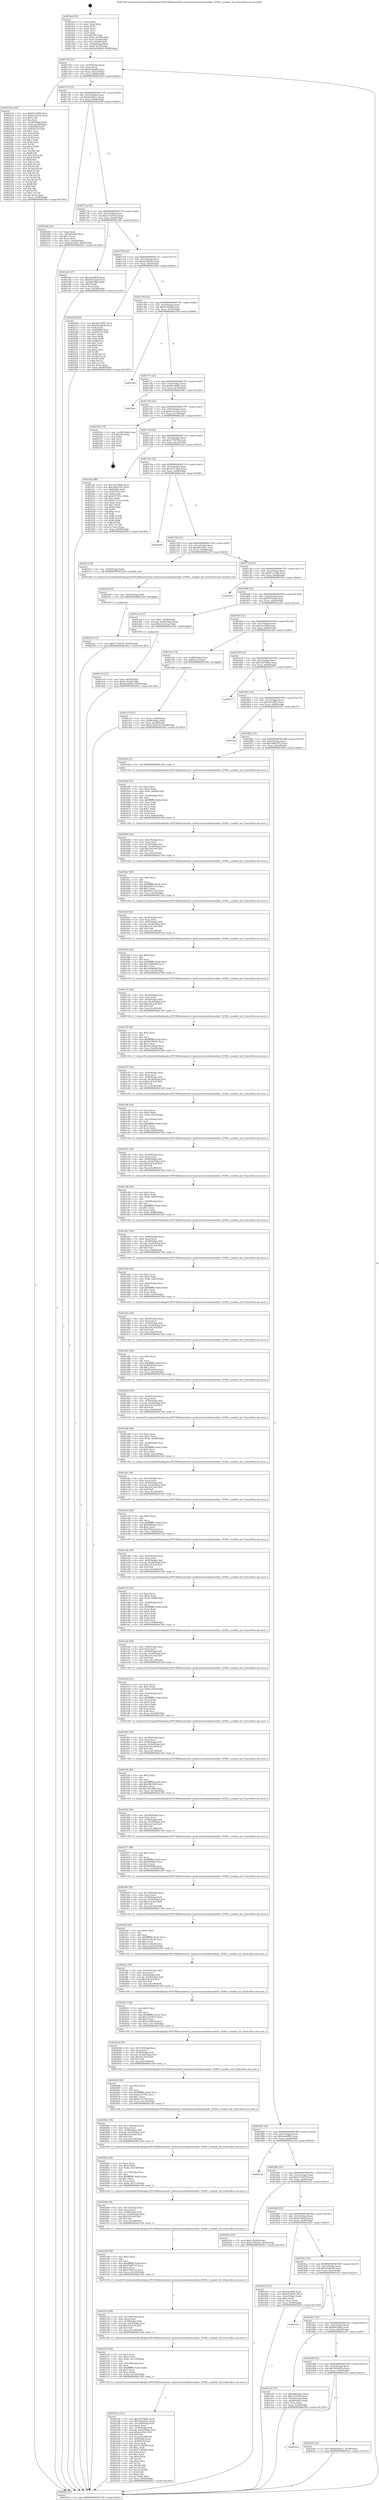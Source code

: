 digraph "0x4016e0" {
  label = "0x4016e0 (/mnt/c/Users/mathe/Desktop/tcc/POCII/binaries/extr_hashcatsrcmodulesmodule_10300.c_module_init_Final-ollvm.out::main(0))"
  labelloc = "t"
  node[shape=record]

  Entry [label="",width=0.3,height=0.3,shape=circle,fillcolor=black,style=filled]
  "0x40170d" [label="{
     0x40170d [23]\l
     | [instrs]\l
     &nbsp;&nbsp;0x40170d \<+3\>: mov -0x58(%rbp),%eax\l
     &nbsp;&nbsp;0x401710 \<+2\>: mov %eax,%ecx\l
     &nbsp;&nbsp;0x401712 \<+6\>: sub $0x81da6efb,%ecx\l
     &nbsp;&nbsp;0x401718 \<+3\>: mov %eax,-0x5c(%rbp)\l
     &nbsp;&nbsp;0x40171b \<+3\>: mov %ecx,-0x60(%rbp)\l
     &nbsp;&nbsp;0x40171e \<+6\>: je 00000000004022c0 \<main+0xbe0\>\l
  }"]
  "0x4022c0" [label="{
     0x4022c0 [140]\l
     | [instrs]\l
     &nbsp;&nbsp;0x4022c0 \<+5\>: mov $0xb6c349f5,%eax\l
     &nbsp;&nbsp;0x4022c5 \<+5\>: mov $0xbec2161b,%ecx\l
     &nbsp;&nbsp;0x4022ca \<+2\>: mov $0x1,%dl\l
     &nbsp;&nbsp;0x4022cc \<+2\>: xor %esi,%esi\l
     &nbsp;&nbsp;0x4022ce \<+3\>: mov -0x30(%rbp),%edi\l
     &nbsp;&nbsp;0x4022d1 \<+3\>: mov %edi,-0x24(%rbp)\l
     &nbsp;&nbsp;0x4022d4 \<+7\>: mov 0x4050b0,%edi\l
     &nbsp;&nbsp;0x4022db \<+8\>: mov 0x405074,%r8d\l
     &nbsp;&nbsp;0x4022e3 \<+3\>: sub $0x1,%esi\l
     &nbsp;&nbsp;0x4022e6 \<+3\>: mov %edi,%r9d\l
     &nbsp;&nbsp;0x4022e9 \<+3\>: add %esi,%r9d\l
     &nbsp;&nbsp;0x4022ec \<+4\>: imul %r9d,%edi\l
     &nbsp;&nbsp;0x4022f0 \<+3\>: and $0x1,%edi\l
     &nbsp;&nbsp;0x4022f3 \<+3\>: cmp $0x0,%edi\l
     &nbsp;&nbsp;0x4022f6 \<+4\>: sete %r10b\l
     &nbsp;&nbsp;0x4022fa \<+4\>: cmp $0xa,%r8d\l
     &nbsp;&nbsp;0x4022fe \<+4\>: setl %r11b\l
     &nbsp;&nbsp;0x402302 \<+3\>: mov %r10b,%bl\l
     &nbsp;&nbsp;0x402305 \<+3\>: xor $0xff,%bl\l
     &nbsp;&nbsp;0x402308 \<+3\>: mov %r11b,%r14b\l
     &nbsp;&nbsp;0x40230b \<+4\>: xor $0xff,%r14b\l
     &nbsp;&nbsp;0x40230f \<+3\>: xor $0x0,%dl\l
     &nbsp;&nbsp;0x402312 \<+3\>: mov %bl,%r15b\l
     &nbsp;&nbsp;0x402315 \<+4\>: and $0x0,%r15b\l
     &nbsp;&nbsp;0x402319 \<+3\>: and %dl,%r10b\l
     &nbsp;&nbsp;0x40231c \<+3\>: mov %r14b,%r12b\l
     &nbsp;&nbsp;0x40231f \<+4\>: and $0x0,%r12b\l
     &nbsp;&nbsp;0x402323 \<+3\>: and %dl,%r11b\l
     &nbsp;&nbsp;0x402326 \<+3\>: or %r10b,%r15b\l
     &nbsp;&nbsp;0x402329 \<+3\>: or %r11b,%r12b\l
     &nbsp;&nbsp;0x40232c \<+3\>: xor %r12b,%r15b\l
     &nbsp;&nbsp;0x40232f \<+3\>: or %r14b,%bl\l
     &nbsp;&nbsp;0x402332 \<+3\>: xor $0xff,%bl\l
     &nbsp;&nbsp;0x402335 \<+3\>: or $0x0,%dl\l
     &nbsp;&nbsp;0x402338 \<+2\>: and %dl,%bl\l
     &nbsp;&nbsp;0x40233a \<+3\>: or %bl,%r15b\l
     &nbsp;&nbsp;0x40233d \<+4\>: test $0x1,%r15b\l
     &nbsp;&nbsp;0x402341 \<+3\>: cmovne %ecx,%eax\l
     &nbsp;&nbsp;0x402344 \<+3\>: mov %eax,-0x58(%rbp)\l
     &nbsp;&nbsp;0x402347 \<+5\>: jmp 00000000004029e3 \<main+0x1303\>\l
  }"]
  "0x401724" [label="{
     0x401724 [22]\l
     | [instrs]\l
     &nbsp;&nbsp;0x401724 \<+5\>: jmp 0000000000401729 \<main+0x49\>\l
     &nbsp;&nbsp;0x401729 \<+3\>: mov -0x5c(%rbp),%eax\l
     &nbsp;&nbsp;0x40172c \<+5\>: sub $0x9ae84c1c,%eax\l
     &nbsp;&nbsp;0x401731 \<+3\>: mov %eax,-0x64(%rbp)\l
     &nbsp;&nbsp;0x401734 \<+6\>: je 0000000000402206 \<main+0xb26\>\l
  }"]
  Exit [label="",width=0.3,height=0.3,shape=circle,fillcolor=black,style=filled,peripheries=2]
  "0x402206" [label="{
     0x402206 [25]\l
     | [instrs]\l
     &nbsp;&nbsp;0x402206 \<+2\>: xor %eax,%eax\l
     &nbsp;&nbsp;0x402208 \<+3\>: mov -0x54(%rbp),%ecx\l
     &nbsp;&nbsp;0x40220b \<+3\>: sub $0x1,%eax\l
     &nbsp;&nbsp;0x40220e \<+2\>: sub %eax,%ecx\l
     &nbsp;&nbsp;0x402210 \<+3\>: mov %ecx,-0x54(%rbp)\l
     &nbsp;&nbsp;0x402213 \<+7\>: movl $0x6dc426fa,-0x58(%rbp)\l
     &nbsp;&nbsp;0x40221a \<+5\>: jmp 00000000004029e3 \<main+0x1303\>\l
  }"]
  "0x40173a" [label="{
     0x40173a [22]\l
     | [instrs]\l
     &nbsp;&nbsp;0x40173a \<+5\>: jmp 000000000040173f \<main+0x5f\>\l
     &nbsp;&nbsp;0x40173f \<+3\>: mov -0x5c(%rbp),%eax\l
     &nbsp;&nbsp;0x401742 \<+5\>: sub $0xa73a6734,%eax\l
     &nbsp;&nbsp;0x401747 \<+3\>: mov %eax,-0x68(%rbp)\l
     &nbsp;&nbsp;0x40174a \<+6\>: je 0000000000401a8e \<main+0x3ae\>\l
  }"]
  "0x402231" [label="{
     0x402231 [12]\l
     | [instrs]\l
     &nbsp;&nbsp;0x402231 \<+7\>: movl $0x577c9478,-0x58(%rbp)\l
     &nbsp;&nbsp;0x402238 \<+5\>: jmp 00000000004029e3 \<main+0x1303\>\l
  }"]
  "0x401a8e" [label="{
     0x401a8e [27]\l
     | [instrs]\l
     &nbsp;&nbsp;0x401a8e \<+5\>: mov $0x3ae0df09,%eax\l
     &nbsp;&nbsp;0x401a93 \<+5\>: mov $0xf7b72aa8,%ecx\l
     &nbsp;&nbsp;0x401a98 \<+3\>: mov -0x28(%rbp),%edx\l
     &nbsp;&nbsp;0x401a9b \<+3\>: cmp $0x0,%edx\l
     &nbsp;&nbsp;0x401a9e \<+3\>: cmove %ecx,%eax\l
     &nbsp;&nbsp;0x401aa1 \<+3\>: mov %eax,-0x58(%rbp)\l
     &nbsp;&nbsp;0x401aa4 \<+5\>: jmp 00000000004029e3 \<main+0x1303\>\l
  }"]
  "0x401750" [label="{
     0x401750 [22]\l
     | [instrs]\l
     &nbsp;&nbsp;0x401750 \<+5\>: jmp 0000000000401755 \<main+0x75\>\l
     &nbsp;&nbsp;0x401755 \<+3\>: mov -0x5c(%rbp),%eax\l
     &nbsp;&nbsp;0x401758 \<+5\>: sub $0xae35bcd2,%eax\l
     &nbsp;&nbsp;0x40175d \<+3\>: mov %eax,-0x6c(%rbp)\l
     &nbsp;&nbsp;0x401760 \<+6\>: je 000000000040226d \<main+0xb8d\>\l
  }"]
  "0x402228" [label="{
     0x402228 [9]\l
     | [instrs]\l
     &nbsp;&nbsp;0x402228 \<+4\>: mov -0x50(%rbp),%rdi\l
     &nbsp;&nbsp;0x40222c \<+5\>: call 0000000000401030 \<free@plt\>\l
     | [calls]\l
     &nbsp;&nbsp;0x401030 \{1\} (unknown)\l
  }"]
  "0x40226d" [label="{
     0x40226d [83]\l
     | [instrs]\l
     &nbsp;&nbsp;0x40226d \<+5\>: mov $0xb6c349f5,%eax\l
     &nbsp;&nbsp;0x402272 \<+5\>: mov $0x81da6efb,%ecx\l
     &nbsp;&nbsp;0x402277 \<+2\>: xor %edx,%edx\l
     &nbsp;&nbsp;0x402279 \<+7\>: mov 0x4050b0,%esi\l
     &nbsp;&nbsp;0x402280 \<+7\>: mov 0x405074,%edi\l
     &nbsp;&nbsp;0x402287 \<+3\>: sub $0x1,%edx\l
     &nbsp;&nbsp;0x40228a \<+3\>: mov %esi,%r8d\l
     &nbsp;&nbsp;0x40228d \<+3\>: add %edx,%r8d\l
     &nbsp;&nbsp;0x402290 \<+4\>: imul %r8d,%esi\l
     &nbsp;&nbsp;0x402294 \<+3\>: and $0x1,%esi\l
     &nbsp;&nbsp;0x402297 \<+3\>: cmp $0x0,%esi\l
     &nbsp;&nbsp;0x40229a \<+4\>: sete %r9b\l
     &nbsp;&nbsp;0x40229e \<+3\>: cmp $0xa,%edi\l
     &nbsp;&nbsp;0x4022a1 \<+4\>: setl %r10b\l
     &nbsp;&nbsp;0x4022a5 \<+3\>: mov %r9b,%r11b\l
     &nbsp;&nbsp;0x4022a8 \<+3\>: and %r10b,%r11b\l
     &nbsp;&nbsp;0x4022ab \<+3\>: xor %r10b,%r9b\l
     &nbsp;&nbsp;0x4022ae \<+3\>: or %r9b,%r11b\l
     &nbsp;&nbsp;0x4022b1 \<+4\>: test $0x1,%r11b\l
     &nbsp;&nbsp;0x4022b5 \<+3\>: cmovne %ecx,%eax\l
     &nbsp;&nbsp;0x4022b8 \<+3\>: mov %eax,-0x58(%rbp)\l
     &nbsp;&nbsp;0x4022bb \<+5\>: jmp 00000000004029e3 \<main+0x1303\>\l
  }"]
  "0x401766" [label="{
     0x401766 [22]\l
     | [instrs]\l
     &nbsp;&nbsp;0x401766 \<+5\>: jmp 000000000040176b \<main+0x8b\>\l
     &nbsp;&nbsp;0x40176b \<+3\>: mov -0x5c(%rbp),%eax\l
     &nbsp;&nbsp;0x40176e \<+5\>: sub $0xb150dfaf,%eax\l
     &nbsp;&nbsp;0x401773 \<+3\>: mov %eax,-0x70(%rbp)\l
     &nbsp;&nbsp;0x401776 \<+6\>: je 0000000000402249 \<main+0xb69\>\l
  }"]
  "0x401919" [label="{
     0x401919\l
  }", style=dashed]
  "0x402249" [label="{
     0x402249\l
  }", style=dashed]
  "0x40177c" [label="{
     0x40177c [22]\l
     | [instrs]\l
     &nbsp;&nbsp;0x40177c \<+5\>: jmp 0000000000401781 \<main+0xa1\>\l
     &nbsp;&nbsp;0x401781 \<+3\>: mov -0x5c(%rbp),%eax\l
     &nbsp;&nbsp;0x401784 \<+5\>: sub $0xb6c349f5,%eax\l
     &nbsp;&nbsp;0x401789 \<+3\>: mov %eax,-0x74(%rbp)\l
     &nbsp;&nbsp;0x40178c \<+6\>: je 00000000004029dc \<main+0x12fc\>\l
  }"]
  "0x4021fa" [label="{
     0x4021fa [12]\l
     | [instrs]\l
     &nbsp;&nbsp;0x4021fa \<+7\>: movl $0x9ae84c1c,-0x58(%rbp)\l
     &nbsp;&nbsp;0x402201 \<+5\>: jmp 00000000004029e3 \<main+0x1303\>\l
  }"]
  "0x4029dc" [label="{
     0x4029dc\l
  }", style=dashed]
  "0x401792" [label="{
     0x401792 [22]\l
     | [instrs]\l
     &nbsp;&nbsp;0x401792 \<+5\>: jmp 0000000000401797 \<main+0xb7\>\l
     &nbsp;&nbsp;0x401797 \<+3\>: mov -0x5c(%rbp),%eax\l
     &nbsp;&nbsp;0x40179a \<+5\>: sub $0xbec2161b,%eax\l
     &nbsp;&nbsp;0x40179f \<+3\>: mov %eax,-0x78(%rbp)\l
     &nbsp;&nbsp;0x4017a2 \<+6\>: je 000000000040234c \<main+0xc6c\>\l
  }"]
  "0x402181" [label="{
     0x402181 [121]\l
     | [instrs]\l
     &nbsp;&nbsp;0x402181 \<+5\>: mov $0x1957980e,%ecx\l
     &nbsp;&nbsp;0x402186 \<+5\>: mov $0x7b05405c,%edx\l
     &nbsp;&nbsp;0x40218b \<+6\>: mov -0x128(%rbp),%esi\l
     &nbsp;&nbsp;0x402191 \<+3\>: imul %eax,%esi\l
     &nbsp;&nbsp;0x402194 \<+4\>: mov -0x50(%rbp),%r8\l
     &nbsp;&nbsp;0x402198 \<+4\>: movslq -0x54(%rbp),%r9\l
     &nbsp;&nbsp;0x40219c \<+7\>: imul $0x1e0,%r9,%r9\l
     &nbsp;&nbsp;0x4021a3 \<+3\>: add %r9,%r8\l
     &nbsp;&nbsp;0x4021a6 \<+7\>: mov %esi,0x1d8(%r8)\l
     &nbsp;&nbsp;0x4021ad \<+7\>: mov 0x4050b0,%eax\l
     &nbsp;&nbsp;0x4021b4 \<+7\>: mov 0x405074,%esi\l
     &nbsp;&nbsp;0x4021bb \<+2\>: mov %eax,%edi\l
     &nbsp;&nbsp;0x4021bd \<+6\>: add $0x71c4d266,%edi\l
     &nbsp;&nbsp;0x4021c3 \<+3\>: sub $0x1,%edi\l
     &nbsp;&nbsp;0x4021c6 \<+6\>: sub $0x71c4d266,%edi\l
     &nbsp;&nbsp;0x4021cc \<+3\>: imul %edi,%eax\l
     &nbsp;&nbsp;0x4021cf \<+3\>: and $0x1,%eax\l
     &nbsp;&nbsp;0x4021d2 \<+3\>: cmp $0x0,%eax\l
     &nbsp;&nbsp;0x4021d5 \<+4\>: sete %r10b\l
     &nbsp;&nbsp;0x4021d9 \<+3\>: cmp $0xa,%esi\l
     &nbsp;&nbsp;0x4021dc \<+4\>: setl %r11b\l
     &nbsp;&nbsp;0x4021e0 \<+3\>: mov %r10b,%bl\l
     &nbsp;&nbsp;0x4021e3 \<+3\>: and %r11b,%bl\l
     &nbsp;&nbsp;0x4021e6 \<+3\>: xor %r11b,%r10b\l
     &nbsp;&nbsp;0x4021e9 \<+3\>: or %r10b,%bl\l
     &nbsp;&nbsp;0x4021ec \<+3\>: test $0x1,%bl\l
     &nbsp;&nbsp;0x4021ef \<+3\>: cmovne %edx,%ecx\l
     &nbsp;&nbsp;0x4021f2 \<+3\>: mov %ecx,-0x58(%rbp)\l
     &nbsp;&nbsp;0x4021f5 \<+5\>: jmp 00000000004029e3 \<main+0x1303\>\l
  }"]
  "0x40234c" [label="{
     0x40234c [19]\l
     | [instrs]\l
     &nbsp;&nbsp;0x40234c \<+3\>: mov -0x24(%rbp),%eax\l
     &nbsp;&nbsp;0x40234f \<+7\>: add $0x180,%rsp\l
     &nbsp;&nbsp;0x402356 \<+1\>: pop %rbx\l
     &nbsp;&nbsp;0x402357 \<+2\>: pop %r12\l
     &nbsp;&nbsp;0x402359 \<+2\>: pop %r14\l
     &nbsp;&nbsp;0x40235b \<+2\>: pop %r15\l
     &nbsp;&nbsp;0x40235d \<+1\>: pop %rbp\l
     &nbsp;&nbsp;0x40235e \<+1\>: ret\l
  }"]
  "0x4017a8" [label="{
     0x4017a8 [22]\l
     | [instrs]\l
     &nbsp;&nbsp;0x4017a8 \<+5\>: jmp 00000000004017ad \<main+0xcd\>\l
     &nbsp;&nbsp;0x4017ad \<+3\>: mov -0x5c(%rbp),%eax\l
     &nbsp;&nbsp;0x4017b0 \<+5\>: sub $0xc793f74b,%eax\l
     &nbsp;&nbsp;0x4017b5 \<+3\>: mov %eax,-0x7c(%rbp)\l
     &nbsp;&nbsp;0x4017b8 \<+6\>: je 0000000000401af2 \<main+0x412\>\l
  }"]
  "0x402155" [label="{
     0x402155 [44]\l
     | [instrs]\l
     &nbsp;&nbsp;0x402155 \<+2\>: xor %ecx,%ecx\l
     &nbsp;&nbsp;0x402157 \<+5\>: mov $0x2,%edx\l
     &nbsp;&nbsp;0x40215c \<+6\>: mov %edx,-0x124(%rbp)\l
     &nbsp;&nbsp;0x402162 \<+1\>: cltd\l
     &nbsp;&nbsp;0x402163 \<+6\>: mov -0x124(%rbp),%esi\l
     &nbsp;&nbsp;0x402169 \<+2\>: idiv %esi\l
     &nbsp;&nbsp;0x40216b \<+6\>: imul $0xfffffffe,%edx,%edx\l
     &nbsp;&nbsp;0x402171 \<+3\>: sub $0x1,%ecx\l
     &nbsp;&nbsp;0x402174 \<+2\>: sub %ecx,%edx\l
     &nbsp;&nbsp;0x402176 \<+6\>: mov %edx,-0x128(%rbp)\l
     &nbsp;&nbsp;0x40217c \<+5\>: call 0000000000401160 \<next_i\>\l
     | [calls]\l
     &nbsp;&nbsp;0x401160 \{1\} (/mnt/c/Users/mathe/Desktop/tcc/POCII/binaries/extr_hashcatsrcmodulesmodule_10300.c_module_init_Final-ollvm.out::next_i)\l
  }"]
  "0x401af2" [label="{
     0x401af2 [88]\l
     | [instrs]\l
     &nbsp;&nbsp;0x401af2 \<+5\>: mov $0x1957980e,%eax\l
     &nbsp;&nbsp;0x401af7 \<+5\>: mov $0x3086a702,%ecx\l
     &nbsp;&nbsp;0x401afc \<+7\>: mov 0x4050b0,%edx\l
     &nbsp;&nbsp;0x401b03 \<+7\>: mov 0x405074,%esi\l
     &nbsp;&nbsp;0x401b0a \<+2\>: mov %edx,%edi\l
     &nbsp;&nbsp;0x401b0c \<+6\>: add $0xb37319c2,%edi\l
     &nbsp;&nbsp;0x401b12 \<+3\>: sub $0x1,%edi\l
     &nbsp;&nbsp;0x401b15 \<+6\>: sub $0xb37319c2,%edi\l
     &nbsp;&nbsp;0x401b1b \<+3\>: imul %edi,%edx\l
     &nbsp;&nbsp;0x401b1e \<+3\>: and $0x1,%edx\l
     &nbsp;&nbsp;0x401b21 \<+3\>: cmp $0x0,%edx\l
     &nbsp;&nbsp;0x401b24 \<+4\>: sete %r8b\l
     &nbsp;&nbsp;0x401b28 \<+3\>: cmp $0xa,%esi\l
     &nbsp;&nbsp;0x401b2b \<+4\>: setl %r9b\l
     &nbsp;&nbsp;0x401b2f \<+3\>: mov %r8b,%r10b\l
     &nbsp;&nbsp;0x401b32 \<+3\>: and %r9b,%r10b\l
     &nbsp;&nbsp;0x401b35 \<+3\>: xor %r9b,%r8b\l
     &nbsp;&nbsp;0x401b38 \<+3\>: or %r8b,%r10b\l
     &nbsp;&nbsp;0x401b3b \<+4\>: test $0x1,%r10b\l
     &nbsp;&nbsp;0x401b3f \<+3\>: cmovne %ecx,%eax\l
     &nbsp;&nbsp;0x401b42 \<+3\>: mov %eax,-0x58(%rbp)\l
     &nbsp;&nbsp;0x401b45 \<+5\>: jmp 00000000004029e3 \<main+0x1303\>\l
  }"]
  "0x4017be" [label="{
     0x4017be [22]\l
     | [instrs]\l
     &nbsp;&nbsp;0x4017be \<+5\>: jmp 00000000004017c3 \<main+0xe3\>\l
     &nbsp;&nbsp;0x4017c3 \<+3\>: mov -0x5c(%rbp),%eax\l
     &nbsp;&nbsp;0x4017c6 \<+5\>: sub $0xc81374a0,%eax\l
     &nbsp;&nbsp;0x4017cb \<+3\>: mov %eax,-0x80(%rbp)\l
     &nbsp;&nbsp;0x4017ce \<+6\>: je 0000000000401a60 \<main+0x380\>\l
  }"]
  "0x40212e" [label="{
     0x40212e [39]\l
     | [instrs]\l
     &nbsp;&nbsp;0x40212e \<+6\>: mov -0x120(%rbp),%ecx\l
     &nbsp;&nbsp;0x402134 \<+3\>: imul %eax,%ecx\l
     &nbsp;&nbsp;0x402137 \<+4\>: mov -0x50(%rbp),%r8\l
     &nbsp;&nbsp;0x40213b \<+4\>: movslq -0x54(%rbp),%r9\l
     &nbsp;&nbsp;0x40213f \<+7\>: imul $0x1e0,%r9,%r9\l
     &nbsp;&nbsp;0x402146 \<+3\>: add %r9,%r8\l
     &nbsp;&nbsp;0x402149 \<+7\>: mov %ecx,0x1d4(%r8)\l
     &nbsp;&nbsp;0x402150 \<+5\>: call 0000000000401160 \<next_i\>\l
     | [calls]\l
     &nbsp;&nbsp;0x401160 \{1\} (/mnt/c/Users/mathe/Desktop/tcc/POCII/binaries/extr_hashcatsrcmodulesmodule_10300.c_module_init_Final-ollvm.out::next_i)\l
  }"]
  "0x401a60" [label="{
     0x401a60\l
  }", style=dashed]
  "0x4017d4" [label="{
     0x4017d4 [25]\l
     | [instrs]\l
     &nbsp;&nbsp;0x4017d4 \<+5\>: jmp 00000000004017d9 \<main+0xf9\>\l
     &nbsp;&nbsp;0x4017d9 \<+3\>: mov -0x5c(%rbp),%eax\l
     &nbsp;&nbsp;0x4017dc \<+5\>: sub $0xde8c65b1,%eax\l
     &nbsp;&nbsp;0x4017e1 \<+6\>: mov %eax,-0x84(%rbp)\l
     &nbsp;&nbsp;0x4017e7 \<+6\>: je 000000000040221f \<main+0xb3f\>\l
  }"]
  "0x402106" [label="{
     0x402106 [40]\l
     | [instrs]\l
     &nbsp;&nbsp;0x402106 \<+5\>: mov $0x2,%ecx\l
     &nbsp;&nbsp;0x40210b \<+1\>: cltd\l
     &nbsp;&nbsp;0x40210c \<+2\>: idiv %ecx\l
     &nbsp;&nbsp;0x40210e \<+6\>: imul $0xfffffffe,%edx,%ecx\l
     &nbsp;&nbsp;0x402114 \<+6\>: add $0xf7598733,%ecx\l
     &nbsp;&nbsp;0x40211a \<+3\>: add $0x1,%ecx\l
     &nbsp;&nbsp;0x40211d \<+6\>: sub $0xf7598733,%ecx\l
     &nbsp;&nbsp;0x402123 \<+6\>: mov %ecx,-0x120(%rbp)\l
     &nbsp;&nbsp;0x402129 \<+5\>: call 0000000000401160 \<next_i\>\l
     | [calls]\l
     &nbsp;&nbsp;0x401160 \{1\} (/mnt/c/Users/mathe/Desktop/tcc/POCII/binaries/extr_hashcatsrcmodulesmodule_10300.c_module_init_Final-ollvm.out::next_i)\l
  }"]
  "0x40221f" [label="{
     0x40221f [9]\l
     | [instrs]\l
     &nbsp;&nbsp;0x40221f \<+4\>: mov -0x50(%rbp),%rdi\l
     &nbsp;&nbsp;0x402223 \<+5\>: call 0000000000401240 \<module_init\>\l
     | [calls]\l
     &nbsp;&nbsp;0x401240 \{1\} (/mnt/c/Users/mathe/Desktop/tcc/POCII/binaries/extr_hashcatsrcmodulesmodule_10300.c_module_init_Final-ollvm.out::module_init)\l
  }"]
  "0x4017ed" [label="{
     0x4017ed [25]\l
     | [instrs]\l
     &nbsp;&nbsp;0x4017ed \<+5\>: jmp 00000000004017f2 \<main+0x112\>\l
     &nbsp;&nbsp;0x4017f2 \<+3\>: mov -0x5c(%rbp),%eax\l
     &nbsp;&nbsp;0x4017f5 \<+5\>: sub $0xf57a1e88,%eax\l
     &nbsp;&nbsp;0x4017fa \<+6\>: mov %eax,-0x88(%rbp)\l
     &nbsp;&nbsp;0x401800 \<+6\>: je 00000000004019ce \<main+0x2ee\>\l
  }"]
  "0x4020df" [label="{
     0x4020df [39]\l
     | [instrs]\l
     &nbsp;&nbsp;0x4020df \<+6\>: mov -0x11c(%rbp),%ecx\l
     &nbsp;&nbsp;0x4020e5 \<+3\>: imul %eax,%ecx\l
     &nbsp;&nbsp;0x4020e8 \<+4\>: mov -0x50(%rbp),%r8\l
     &nbsp;&nbsp;0x4020ec \<+4\>: movslq -0x54(%rbp),%r9\l
     &nbsp;&nbsp;0x4020f0 \<+7\>: imul $0x1e0,%r9,%r9\l
     &nbsp;&nbsp;0x4020f7 \<+3\>: add %r9,%r8\l
     &nbsp;&nbsp;0x4020fa \<+7\>: mov %ecx,0x1d0(%r8)\l
     &nbsp;&nbsp;0x402101 \<+5\>: call 0000000000401160 \<next_i\>\l
     | [calls]\l
     &nbsp;&nbsp;0x401160 \{1\} (/mnt/c/Users/mathe/Desktop/tcc/POCII/binaries/extr_hashcatsrcmodulesmodule_10300.c_module_init_Final-ollvm.out::next_i)\l
  }"]
  "0x4019ce" [label="{
     0x4019ce\l
  }", style=dashed]
  "0x401806" [label="{
     0x401806 [25]\l
     | [instrs]\l
     &nbsp;&nbsp;0x401806 \<+5\>: jmp 000000000040180b \<main+0x12b\>\l
     &nbsp;&nbsp;0x40180b \<+3\>: mov -0x5c(%rbp),%eax\l
     &nbsp;&nbsp;0x40180e \<+5\>: sub $0xf7b72aa8,%eax\l
     &nbsp;&nbsp;0x401813 \<+6\>: mov %eax,-0x8c(%rbp)\l
     &nbsp;&nbsp;0x401819 \<+6\>: je 0000000000401aa9 \<main+0x3c9\>\l
  }"]
  "0x4020b3" [label="{
     0x4020b3 [44]\l
     | [instrs]\l
     &nbsp;&nbsp;0x4020b3 \<+2\>: xor %ecx,%ecx\l
     &nbsp;&nbsp;0x4020b5 \<+5\>: mov $0x2,%edx\l
     &nbsp;&nbsp;0x4020ba \<+6\>: mov %edx,-0x118(%rbp)\l
     &nbsp;&nbsp;0x4020c0 \<+1\>: cltd\l
     &nbsp;&nbsp;0x4020c1 \<+6\>: mov -0x118(%rbp),%esi\l
     &nbsp;&nbsp;0x4020c7 \<+2\>: idiv %esi\l
     &nbsp;&nbsp;0x4020c9 \<+6\>: imul $0xfffffffe,%edx,%edx\l
     &nbsp;&nbsp;0x4020cf \<+3\>: sub $0x1,%ecx\l
     &nbsp;&nbsp;0x4020d2 \<+2\>: sub %ecx,%edx\l
     &nbsp;&nbsp;0x4020d4 \<+6\>: mov %edx,-0x11c(%rbp)\l
     &nbsp;&nbsp;0x4020da \<+5\>: call 0000000000401160 \<next_i\>\l
     | [calls]\l
     &nbsp;&nbsp;0x401160 \{1\} (/mnt/c/Users/mathe/Desktop/tcc/POCII/binaries/extr_hashcatsrcmodulesmodule_10300.c_module_init_Final-ollvm.out::next_i)\l
  }"]
  "0x401aa9" [label="{
     0x401aa9 [23]\l
     | [instrs]\l
     &nbsp;&nbsp;0x401aa9 \<+7\>: movl $0x1,-0x48(%rbp)\l
     &nbsp;&nbsp;0x401ab0 \<+4\>: movslq -0x48(%rbp),%rax\l
     &nbsp;&nbsp;0x401ab4 \<+7\>: imul $0x1e0,%rax,%rdi\l
     &nbsp;&nbsp;0x401abb \<+5\>: call 0000000000401050 \<malloc@plt\>\l
     | [calls]\l
     &nbsp;&nbsp;0x401050 \{1\} (unknown)\l
  }"]
  "0x40181f" [label="{
     0x40181f [25]\l
     | [instrs]\l
     &nbsp;&nbsp;0x40181f \<+5\>: jmp 0000000000401824 \<main+0x144\>\l
     &nbsp;&nbsp;0x401824 \<+3\>: mov -0x5c(%rbp),%eax\l
     &nbsp;&nbsp;0x401827 \<+5\>: sub $0x2ae5896,%eax\l
     &nbsp;&nbsp;0x40182c \<+6\>: mov %eax,-0x90(%rbp)\l
     &nbsp;&nbsp;0x401832 \<+6\>: je 0000000000401a6c \<main+0x38c\>\l
  }"]
  "0x40208c" [label="{
     0x40208c [39]\l
     | [instrs]\l
     &nbsp;&nbsp;0x40208c \<+6\>: mov -0x114(%rbp),%ecx\l
     &nbsp;&nbsp;0x402092 \<+3\>: imul %eax,%ecx\l
     &nbsp;&nbsp;0x402095 \<+4\>: mov -0x50(%rbp),%r8\l
     &nbsp;&nbsp;0x402099 \<+4\>: movslq -0x54(%rbp),%r9\l
     &nbsp;&nbsp;0x40209d \<+7\>: imul $0x1e0,%r9,%r9\l
     &nbsp;&nbsp;0x4020a4 \<+3\>: add %r9,%r8\l
     &nbsp;&nbsp;0x4020a7 \<+7\>: mov %ecx,0x198(%r8)\l
     &nbsp;&nbsp;0x4020ae \<+5\>: call 0000000000401160 \<next_i\>\l
     | [calls]\l
     &nbsp;&nbsp;0x401160 \{1\} (/mnt/c/Users/mathe/Desktop/tcc/POCII/binaries/extr_hashcatsrcmodulesmodule_10300.c_module_init_Final-ollvm.out::next_i)\l
  }"]
  "0x401a6c" [label="{
     0x401a6c [13]\l
     | [instrs]\l
     &nbsp;&nbsp;0x401a6c \<+4\>: mov -0x40(%rbp),%rax\l
     &nbsp;&nbsp;0x401a70 \<+4\>: mov 0x8(%rax),%rdi\l
     &nbsp;&nbsp;0x401a74 \<+5\>: call 0000000000401060 \<atoi@plt\>\l
     | [calls]\l
     &nbsp;&nbsp;0x401060 \{1\} (unknown)\l
  }"]
  "0x401838" [label="{
     0x401838 [25]\l
     | [instrs]\l
     &nbsp;&nbsp;0x401838 \<+5\>: jmp 000000000040183d \<main+0x15d\>\l
     &nbsp;&nbsp;0x40183d \<+3\>: mov -0x5c(%rbp),%eax\l
     &nbsp;&nbsp;0x401840 \<+5\>: sub $0x1957980e,%eax\l
     &nbsp;&nbsp;0x401845 \<+6\>: mov %eax,-0x94(%rbp)\l
     &nbsp;&nbsp;0x40184b \<+6\>: je 0000000000402377 \<main+0xc97\>\l
  }"]
  "0x402064" [label="{
     0x402064 [40]\l
     | [instrs]\l
     &nbsp;&nbsp;0x402064 \<+5\>: mov $0x2,%ecx\l
     &nbsp;&nbsp;0x402069 \<+1\>: cltd\l
     &nbsp;&nbsp;0x40206a \<+2\>: idiv %ecx\l
     &nbsp;&nbsp;0x40206c \<+6\>: imul $0xfffffffe,%edx,%ecx\l
     &nbsp;&nbsp;0x402072 \<+6\>: sub $0xbe313762,%ecx\l
     &nbsp;&nbsp;0x402078 \<+3\>: add $0x1,%ecx\l
     &nbsp;&nbsp;0x40207b \<+6\>: add $0xbe313762,%ecx\l
     &nbsp;&nbsp;0x402081 \<+6\>: mov %ecx,-0x114(%rbp)\l
     &nbsp;&nbsp;0x402087 \<+5\>: call 0000000000401160 \<next_i\>\l
     | [calls]\l
     &nbsp;&nbsp;0x401160 \{1\} (/mnt/c/Users/mathe/Desktop/tcc/POCII/binaries/extr_hashcatsrcmodulesmodule_10300.c_module_init_Final-ollvm.out::next_i)\l
  }"]
  "0x402377" [label="{
     0x402377\l
  }", style=dashed]
  "0x401851" [label="{
     0x401851 [25]\l
     | [instrs]\l
     &nbsp;&nbsp;0x401851 \<+5\>: jmp 0000000000401856 \<main+0x176\>\l
     &nbsp;&nbsp;0x401856 \<+3\>: mov -0x5c(%rbp),%eax\l
     &nbsp;&nbsp;0x401859 \<+5\>: sub $0x241e8fa7,%eax\l
     &nbsp;&nbsp;0x40185e \<+6\>: mov %eax,-0x98(%rbp)\l
     &nbsp;&nbsp;0x401864 \<+6\>: je 000000000040235f \<main+0xc7f\>\l
  }"]
  "0x40203d" [label="{
     0x40203d [39]\l
     | [instrs]\l
     &nbsp;&nbsp;0x40203d \<+6\>: mov -0x110(%rbp),%ecx\l
     &nbsp;&nbsp;0x402043 \<+3\>: imul %eax,%ecx\l
     &nbsp;&nbsp;0x402046 \<+4\>: mov -0x50(%rbp),%r8\l
     &nbsp;&nbsp;0x40204a \<+4\>: movslq -0x54(%rbp),%r9\l
     &nbsp;&nbsp;0x40204e \<+7\>: imul $0x1e0,%r9,%r9\l
     &nbsp;&nbsp;0x402055 \<+3\>: add %r9,%r8\l
     &nbsp;&nbsp;0x402058 \<+7\>: mov %ecx,0x194(%r8)\l
     &nbsp;&nbsp;0x40205f \<+5\>: call 0000000000401160 \<next_i\>\l
     | [calls]\l
     &nbsp;&nbsp;0x401160 \{1\} (/mnt/c/Users/mathe/Desktop/tcc/POCII/binaries/extr_hashcatsrcmodulesmodule_10300.c_module_init_Final-ollvm.out::next_i)\l
  }"]
  "0x40235f" [label="{
     0x40235f\l
  }", style=dashed]
  "0x40186a" [label="{
     0x40186a [25]\l
     | [instrs]\l
     &nbsp;&nbsp;0x40186a \<+5\>: jmp 000000000040186f \<main+0x18f\>\l
     &nbsp;&nbsp;0x40186f \<+3\>: mov -0x5c(%rbp),%eax\l
     &nbsp;&nbsp;0x401872 \<+5\>: sub $0x3086a702,%eax\l
     &nbsp;&nbsp;0x401877 \<+6\>: mov %eax,-0x9c(%rbp)\l
     &nbsp;&nbsp;0x40187d \<+6\>: je 0000000000401b4a \<main+0x46a\>\l
  }"]
  "0x402015" [label="{
     0x402015 [40]\l
     | [instrs]\l
     &nbsp;&nbsp;0x402015 \<+5\>: mov $0x2,%ecx\l
     &nbsp;&nbsp;0x40201a \<+1\>: cltd\l
     &nbsp;&nbsp;0x40201b \<+2\>: idiv %ecx\l
     &nbsp;&nbsp;0x40201d \<+6\>: imul $0xfffffffe,%edx,%ecx\l
     &nbsp;&nbsp;0x402023 \<+6\>: add $0x21ef3b7b,%ecx\l
     &nbsp;&nbsp;0x402029 \<+3\>: add $0x1,%ecx\l
     &nbsp;&nbsp;0x40202c \<+6\>: sub $0x21ef3b7b,%ecx\l
     &nbsp;&nbsp;0x402032 \<+6\>: mov %ecx,-0x110(%rbp)\l
     &nbsp;&nbsp;0x402038 \<+5\>: call 0000000000401160 \<next_i\>\l
     | [calls]\l
     &nbsp;&nbsp;0x401160 \{1\} (/mnt/c/Users/mathe/Desktop/tcc/POCII/binaries/extr_hashcatsrcmodulesmodule_10300.c_module_init_Final-ollvm.out::next_i)\l
  }"]
  "0x401b4a" [label="{
     0x401b4a [5]\l
     | [instrs]\l
     &nbsp;&nbsp;0x401b4a \<+5\>: call 0000000000401160 \<next_i\>\l
     | [calls]\l
     &nbsp;&nbsp;0x401160 \{1\} (/mnt/c/Users/mathe/Desktop/tcc/POCII/binaries/extr_hashcatsrcmodulesmodule_10300.c_module_init_Final-ollvm.out::next_i)\l
  }"]
  "0x401883" [label="{
     0x401883 [25]\l
     | [instrs]\l
     &nbsp;&nbsp;0x401883 \<+5\>: jmp 0000000000401888 \<main+0x1a8\>\l
     &nbsp;&nbsp;0x401888 \<+3\>: mov -0x5c(%rbp),%eax\l
     &nbsp;&nbsp;0x40188b \<+5\>: sub $0x3ae0df09,%eax\l
     &nbsp;&nbsp;0x401890 \<+6\>: mov %eax,-0xa0(%rbp)\l
     &nbsp;&nbsp;0x401896 \<+6\>: je 000000000040223d \<main+0xb5d\>\l
  }"]
  "0x401fee" [label="{
     0x401fee [39]\l
     | [instrs]\l
     &nbsp;&nbsp;0x401fee \<+6\>: mov -0x10c(%rbp),%ecx\l
     &nbsp;&nbsp;0x401ff4 \<+3\>: imul %eax,%ecx\l
     &nbsp;&nbsp;0x401ff7 \<+4\>: mov -0x50(%rbp),%r8\l
     &nbsp;&nbsp;0x401ffb \<+4\>: movslq -0x54(%rbp),%r9\l
     &nbsp;&nbsp;0x401fff \<+7\>: imul $0x1e0,%r9,%r9\l
     &nbsp;&nbsp;0x402006 \<+3\>: add %r9,%r8\l
     &nbsp;&nbsp;0x402009 \<+7\>: mov %ecx,0x190(%r8)\l
     &nbsp;&nbsp;0x402010 \<+5\>: call 0000000000401160 \<next_i\>\l
     | [calls]\l
     &nbsp;&nbsp;0x401160 \{1\} (/mnt/c/Users/mathe/Desktop/tcc/POCII/binaries/extr_hashcatsrcmodulesmodule_10300.c_module_init_Final-ollvm.out::next_i)\l
  }"]
  "0x40223d" [label="{
     0x40223d\l
  }", style=dashed]
  "0x40189c" [label="{
     0x40189c [25]\l
     | [instrs]\l
     &nbsp;&nbsp;0x40189c \<+5\>: jmp 00000000004018a1 \<main+0x1c1\>\l
     &nbsp;&nbsp;0x4018a1 \<+3\>: mov -0x5c(%rbp),%eax\l
     &nbsp;&nbsp;0x4018a4 \<+5\>: sub $0x577c9478,%eax\l
     &nbsp;&nbsp;0x4018a9 \<+6\>: mov %eax,-0xa4(%rbp)\l
     &nbsp;&nbsp;0x4018af \<+6\>: je 000000000040225a \<main+0xb7a\>\l
  }"]
  "0x401fc6" [label="{
     0x401fc6 [40]\l
     | [instrs]\l
     &nbsp;&nbsp;0x401fc6 \<+5\>: mov $0x2,%ecx\l
     &nbsp;&nbsp;0x401fcb \<+1\>: cltd\l
     &nbsp;&nbsp;0x401fcc \<+2\>: idiv %ecx\l
     &nbsp;&nbsp;0x401fce \<+6\>: imul $0xfffffffe,%edx,%ecx\l
     &nbsp;&nbsp;0x401fd4 \<+6\>: sub $0x52c24c44,%ecx\l
     &nbsp;&nbsp;0x401fda \<+3\>: add $0x1,%ecx\l
     &nbsp;&nbsp;0x401fdd \<+6\>: add $0x52c24c44,%ecx\l
     &nbsp;&nbsp;0x401fe3 \<+6\>: mov %ecx,-0x10c(%rbp)\l
     &nbsp;&nbsp;0x401fe9 \<+5\>: call 0000000000401160 \<next_i\>\l
     | [calls]\l
     &nbsp;&nbsp;0x401160 \{1\} (/mnt/c/Users/mathe/Desktop/tcc/POCII/binaries/extr_hashcatsrcmodulesmodule_10300.c_module_init_Final-ollvm.out::next_i)\l
  }"]
  "0x40225a" [label="{
     0x40225a [19]\l
     | [instrs]\l
     &nbsp;&nbsp;0x40225a \<+7\>: movl $0x0,-0x30(%rbp)\l
     &nbsp;&nbsp;0x402261 \<+7\>: movl $0xae35bcd2,-0x58(%rbp)\l
     &nbsp;&nbsp;0x402268 \<+5\>: jmp 00000000004029e3 \<main+0x1303\>\l
  }"]
  "0x4018b5" [label="{
     0x4018b5 [25]\l
     | [instrs]\l
     &nbsp;&nbsp;0x4018b5 \<+5\>: jmp 00000000004018ba \<main+0x1da\>\l
     &nbsp;&nbsp;0x4018ba \<+3\>: mov -0x5c(%rbp),%eax\l
     &nbsp;&nbsp;0x4018bd \<+5\>: sub $0x5ef1d9a9,%eax\l
     &nbsp;&nbsp;0x4018c2 \<+6\>: mov %eax,-0xa8(%rbp)\l
     &nbsp;&nbsp;0x4018c8 \<+6\>: je 0000000000401923 \<main+0x243\>\l
  }"]
  "0x401f9f" [label="{
     0x401f9f [39]\l
     | [instrs]\l
     &nbsp;&nbsp;0x401f9f \<+6\>: mov -0x108(%rbp),%ecx\l
     &nbsp;&nbsp;0x401fa5 \<+3\>: imul %eax,%ecx\l
     &nbsp;&nbsp;0x401fa8 \<+4\>: mov -0x50(%rbp),%r8\l
     &nbsp;&nbsp;0x401fac \<+4\>: movslq -0x54(%rbp),%r9\l
     &nbsp;&nbsp;0x401fb0 \<+7\>: imul $0x1e0,%r9,%r9\l
     &nbsp;&nbsp;0x401fb7 \<+3\>: add %r9,%r8\l
     &nbsp;&nbsp;0x401fba \<+7\>: mov %ecx,0x18c(%r8)\l
     &nbsp;&nbsp;0x401fc1 \<+5\>: call 0000000000401160 \<next_i\>\l
     | [calls]\l
     &nbsp;&nbsp;0x401160 \{1\} (/mnt/c/Users/mathe/Desktop/tcc/POCII/binaries/extr_hashcatsrcmodulesmodule_10300.c_module_init_Final-ollvm.out::next_i)\l
  }"]
  "0x401923" [label="{
     0x401923 [27]\l
     | [instrs]\l
     &nbsp;&nbsp;0x401923 \<+5\>: mov $0x2ae5896,%eax\l
     &nbsp;&nbsp;0x401928 \<+5\>: mov $0x631fbe92,%ecx\l
     &nbsp;&nbsp;0x40192d \<+3\>: mov -0x2c(%rbp),%edx\l
     &nbsp;&nbsp;0x401930 \<+3\>: cmp $0x2,%edx\l
     &nbsp;&nbsp;0x401933 \<+3\>: cmovne %ecx,%eax\l
     &nbsp;&nbsp;0x401936 \<+3\>: mov %eax,-0x58(%rbp)\l
     &nbsp;&nbsp;0x401939 \<+5\>: jmp 00000000004029e3 \<main+0x1303\>\l
  }"]
  "0x4018ce" [label="{
     0x4018ce [25]\l
     | [instrs]\l
     &nbsp;&nbsp;0x4018ce \<+5\>: jmp 00000000004018d3 \<main+0x1f3\>\l
     &nbsp;&nbsp;0x4018d3 \<+3\>: mov -0x5c(%rbp),%eax\l
     &nbsp;&nbsp;0x4018d6 \<+5\>: sub $0x631fbe92,%eax\l
     &nbsp;&nbsp;0x4018db \<+6\>: mov %eax,-0xac(%rbp)\l
     &nbsp;&nbsp;0x4018e1 \<+6\>: je 000000000040193e \<main+0x25e\>\l
  }"]
  "0x4029e3" [label="{
     0x4029e3 [5]\l
     | [instrs]\l
     &nbsp;&nbsp;0x4029e3 \<+5\>: jmp 000000000040170d \<main+0x2d\>\l
  }"]
  "0x4016e0" [label="{
     0x4016e0 [45]\l
     | [instrs]\l
     &nbsp;&nbsp;0x4016e0 \<+1\>: push %rbp\l
     &nbsp;&nbsp;0x4016e1 \<+3\>: mov %rsp,%rbp\l
     &nbsp;&nbsp;0x4016e4 \<+2\>: push %r15\l
     &nbsp;&nbsp;0x4016e6 \<+2\>: push %r14\l
     &nbsp;&nbsp;0x4016e8 \<+2\>: push %r12\l
     &nbsp;&nbsp;0x4016ea \<+1\>: push %rbx\l
     &nbsp;&nbsp;0x4016eb \<+7\>: sub $0x180,%rsp\l
     &nbsp;&nbsp;0x4016f2 \<+7\>: movl $0x0,-0x30(%rbp)\l
     &nbsp;&nbsp;0x4016f9 \<+3\>: mov %edi,-0x34(%rbp)\l
     &nbsp;&nbsp;0x4016fc \<+4\>: mov %rsi,-0x40(%rbp)\l
     &nbsp;&nbsp;0x401700 \<+3\>: mov -0x34(%rbp),%edi\l
     &nbsp;&nbsp;0x401703 \<+3\>: mov %edi,-0x2c(%rbp)\l
     &nbsp;&nbsp;0x401706 \<+7\>: movl $0x5ef1d9a9,-0x58(%rbp)\l
  }"]
  "0x401a79" [label="{
     0x401a79 [21]\l
     | [instrs]\l
     &nbsp;&nbsp;0x401a79 \<+3\>: mov %eax,-0x44(%rbp)\l
     &nbsp;&nbsp;0x401a7c \<+3\>: mov -0x44(%rbp),%eax\l
     &nbsp;&nbsp;0x401a7f \<+3\>: mov %eax,-0x28(%rbp)\l
     &nbsp;&nbsp;0x401a82 \<+7\>: movl $0xa73a6734,-0x58(%rbp)\l
     &nbsp;&nbsp;0x401a89 \<+5\>: jmp 00000000004029e3 \<main+0x1303\>\l
  }"]
  "0x401ac0" [label="{
     0x401ac0 [23]\l
     | [instrs]\l
     &nbsp;&nbsp;0x401ac0 \<+4\>: mov %rax,-0x50(%rbp)\l
     &nbsp;&nbsp;0x401ac4 \<+7\>: movl $0x0,-0x54(%rbp)\l
     &nbsp;&nbsp;0x401acb \<+7\>: movl $0x6dc426fa,-0x58(%rbp)\l
     &nbsp;&nbsp;0x401ad2 \<+5\>: jmp 00000000004029e3 \<main+0x1303\>\l
  }"]
  "0x401f77" [label="{
     0x401f77 [40]\l
     | [instrs]\l
     &nbsp;&nbsp;0x401f77 \<+5\>: mov $0x2,%ecx\l
     &nbsp;&nbsp;0x401f7c \<+1\>: cltd\l
     &nbsp;&nbsp;0x401f7d \<+2\>: idiv %ecx\l
     &nbsp;&nbsp;0x401f7f \<+6\>: imul $0xfffffffe,%edx,%ecx\l
     &nbsp;&nbsp;0x401f85 \<+6\>: sub $0xf4496bb,%ecx\l
     &nbsp;&nbsp;0x401f8b \<+3\>: add $0x1,%ecx\l
     &nbsp;&nbsp;0x401f8e \<+6\>: add $0xf4496bb,%ecx\l
     &nbsp;&nbsp;0x401f94 \<+6\>: mov %ecx,-0x108(%rbp)\l
     &nbsp;&nbsp;0x401f9a \<+5\>: call 0000000000401160 \<next_i\>\l
     | [calls]\l
     &nbsp;&nbsp;0x401160 \{1\} (/mnt/c/Users/mathe/Desktop/tcc/POCII/binaries/extr_hashcatsrcmodulesmodule_10300.c_module_init_Final-ollvm.out::next_i)\l
  }"]
  "0x40193e" [label="{
     0x40193e\l
  }", style=dashed]
  "0x4018e7" [label="{
     0x4018e7 [25]\l
     | [instrs]\l
     &nbsp;&nbsp;0x4018e7 \<+5\>: jmp 00000000004018ec \<main+0x20c\>\l
     &nbsp;&nbsp;0x4018ec \<+3\>: mov -0x5c(%rbp),%eax\l
     &nbsp;&nbsp;0x4018ef \<+5\>: sub $0x6dc426fa,%eax\l
     &nbsp;&nbsp;0x4018f4 \<+6\>: mov %eax,-0xb0(%rbp)\l
     &nbsp;&nbsp;0x4018fa \<+6\>: je 0000000000401ad7 \<main+0x3f7\>\l
  }"]
  "0x401f50" [label="{
     0x401f50 [39]\l
     | [instrs]\l
     &nbsp;&nbsp;0x401f50 \<+6\>: mov -0x104(%rbp),%ecx\l
     &nbsp;&nbsp;0x401f56 \<+3\>: imul %eax,%ecx\l
     &nbsp;&nbsp;0x401f59 \<+4\>: mov -0x50(%rbp),%r8\l
     &nbsp;&nbsp;0x401f5d \<+4\>: movslq -0x54(%rbp),%r9\l
     &nbsp;&nbsp;0x401f61 \<+7\>: imul $0x1e0,%r9,%r9\l
     &nbsp;&nbsp;0x401f68 \<+3\>: add %r9,%r8\l
     &nbsp;&nbsp;0x401f6b \<+7\>: mov %ecx,0x188(%r8)\l
     &nbsp;&nbsp;0x401f72 \<+5\>: call 0000000000401160 \<next_i\>\l
     | [calls]\l
     &nbsp;&nbsp;0x401160 \{1\} (/mnt/c/Users/mathe/Desktop/tcc/POCII/binaries/extr_hashcatsrcmodulesmodule_10300.c_module_init_Final-ollvm.out::next_i)\l
  }"]
  "0x401ad7" [label="{
     0x401ad7 [27]\l
     | [instrs]\l
     &nbsp;&nbsp;0x401ad7 \<+5\>: mov $0xde8c65b1,%eax\l
     &nbsp;&nbsp;0x401adc \<+5\>: mov $0xc793f74b,%ecx\l
     &nbsp;&nbsp;0x401ae1 \<+3\>: mov -0x54(%rbp),%edx\l
     &nbsp;&nbsp;0x401ae4 \<+3\>: cmp -0x48(%rbp),%edx\l
     &nbsp;&nbsp;0x401ae7 \<+3\>: cmovl %ecx,%eax\l
     &nbsp;&nbsp;0x401aea \<+3\>: mov %eax,-0x58(%rbp)\l
     &nbsp;&nbsp;0x401aed \<+5\>: jmp 00000000004029e3 \<main+0x1303\>\l
  }"]
  "0x401900" [label="{
     0x401900 [25]\l
     | [instrs]\l
     &nbsp;&nbsp;0x401900 \<+5\>: jmp 0000000000401905 \<main+0x225\>\l
     &nbsp;&nbsp;0x401905 \<+3\>: mov -0x5c(%rbp),%eax\l
     &nbsp;&nbsp;0x401908 \<+5\>: sub $0x7b05405c,%eax\l
     &nbsp;&nbsp;0x40190d \<+6\>: mov %eax,-0xb4(%rbp)\l
     &nbsp;&nbsp;0x401913 \<+6\>: je 00000000004021fa \<main+0xb1a\>\l
  }"]
  "0x401b4f" [label="{
     0x401b4f [52]\l
     | [instrs]\l
     &nbsp;&nbsp;0x401b4f \<+2\>: xor %ecx,%ecx\l
     &nbsp;&nbsp;0x401b51 \<+5\>: mov $0x2,%edx\l
     &nbsp;&nbsp;0x401b56 \<+6\>: mov %edx,-0xb8(%rbp)\l
     &nbsp;&nbsp;0x401b5c \<+1\>: cltd\l
     &nbsp;&nbsp;0x401b5d \<+6\>: mov -0xb8(%rbp),%esi\l
     &nbsp;&nbsp;0x401b63 \<+2\>: idiv %esi\l
     &nbsp;&nbsp;0x401b65 \<+6\>: imul $0xfffffffe,%edx,%edx\l
     &nbsp;&nbsp;0x401b6b \<+2\>: mov %ecx,%edi\l
     &nbsp;&nbsp;0x401b6d \<+2\>: sub %edx,%edi\l
     &nbsp;&nbsp;0x401b6f \<+2\>: mov %ecx,%edx\l
     &nbsp;&nbsp;0x401b71 \<+3\>: sub $0x1,%edx\l
     &nbsp;&nbsp;0x401b74 \<+2\>: add %edx,%edi\l
     &nbsp;&nbsp;0x401b76 \<+2\>: sub %edi,%ecx\l
     &nbsp;&nbsp;0x401b78 \<+6\>: mov %ecx,-0xbc(%rbp)\l
     &nbsp;&nbsp;0x401b7e \<+5\>: call 0000000000401160 \<next_i\>\l
     | [calls]\l
     &nbsp;&nbsp;0x401160 \{1\} (/mnt/c/Users/mathe/Desktop/tcc/POCII/binaries/extr_hashcatsrcmodulesmodule_10300.c_module_init_Final-ollvm.out::next_i)\l
  }"]
  "0x401b83" [label="{
     0x401b83 [36]\l
     | [instrs]\l
     &nbsp;&nbsp;0x401b83 \<+6\>: mov -0xbc(%rbp),%ecx\l
     &nbsp;&nbsp;0x401b89 \<+3\>: imul %eax,%ecx\l
     &nbsp;&nbsp;0x401b8c \<+4\>: mov -0x50(%rbp),%r8\l
     &nbsp;&nbsp;0x401b90 \<+4\>: movslq -0x54(%rbp),%r9\l
     &nbsp;&nbsp;0x401b94 \<+7\>: imul $0x1e0,%r9,%r9\l
     &nbsp;&nbsp;0x401b9b \<+3\>: add %r9,%r8\l
     &nbsp;&nbsp;0x401b9e \<+4\>: mov %ecx,0x10(%r8)\l
     &nbsp;&nbsp;0x401ba2 \<+5\>: call 0000000000401160 \<next_i\>\l
     | [calls]\l
     &nbsp;&nbsp;0x401160 \{1\} (/mnt/c/Users/mathe/Desktop/tcc/POCII/binaries/extr_hashcatsrcmodulesmodule_10300.c_module_init_Final-ollvm.out::next_i)\l
  }"]
  "0x401ba7" [label="{
     0x401ba7 [40]\l
     | [instrs]\l
     &nbsp;&nbsp;0x401ba7 \<+5\>: mov $0x2,%ecx\l
     &nbsp;&nbsp;0x401bac \<+1\>: cltd\l
     &nbsp;&nbsp;0x401bad \<+2\>: idiv %ecx\l
     &nbsp;&nbsp;0x401baf \<+6\>: imul $0xfffffffe,%edx,%ecx\l
     &nbsp;&nbsp;0x401bb5 \<+6\>: add $0x6d4121c0,%ecx\l
     &nbsp;&nbsp;0x401bbb \<+3\>: add $0x1,%ecx\l
     &nbsp;&nbsp;0x401bbe \<+6\>: sub $0x6d4121c0,%ecx\l
     &nbsp;&nbsp;0x401bc4 \<+6\>: mov %ecx,-0xc0(%rbp)\l
     &nbsp;&nbsp;0x401bca \<+5\>: call 0000000000401160 \<next_i\>\l
     | [calls]\l
     &nbsp;&nbsp;0x401160 \{1\} (/mnt/c/Users/mathe/Desktop/tcc/POCII/binaries/extr_hashcatsrcmodulesmodule_10300.c_module_init_Final-ollvm.out::next_i)\l
  }"]
  "0x401bcf" [label="{
     0x401bcf [36]\l
     | [instrs]\l
     &nbsp;&nbsp;0x401bcf \<+6\>: mov -0xc0(%rbp),%ecx\l
     &nbsp;&nbsp;0x401bd5 \<+3\>: imul %eax,%ecx\l
     &nbsp;&nbsp;0x401bd8 \<+4\>: mov -0x50(%rbp),%r8\l
     &nbsp;&nbsp;0x401bdc \<+4\>: movslq -0x54(%rbp),%r9\l
     &nbsp;&nbsp;0x401be0 \<+7\>: imul $0x1e0,%r9,%r9\l
     &nbsp;&nbsp;0x401be7 \<+3\>: add %r9,%r8\l
     &nbsp;&nbsp;0x401bea \<+4\>: mov %ecx,0x14(%r8)\l
     &nbsp;&nbsp;0x401bee \<+5\>: call 0000000000401160 \<next_i\>\l
     | [calls]\l
     &nbsp;&nbsp;0x401160 \{1\} (/mnt/c/Users/mathe/Desktop/tcc/POCII/binaries/extr_hashcatsrcmodulesmodule_10300.c_module_init_Final-ollvm.out::next_i)\l
  }"]
  "0x401bf3" [label="{
     0x401bf3 [40]\l
     | [instrs]\l
     &nbsp;&nbsp;0x401bf3 \<+5\>: mov $0x2,%ecx\l
     &nbsp;&nbsp;0x401bf8 \<+1\>: cltd\l
     &nbsp;&nbsp;0x401bf9 \<+2\>: idiv %ecx\l
     &nbsp;&nbsp;0x401bfb \<+6\>: imul $0xfffffffe,%edx,%ecx\l
     &nbsp;&nbsp;0x401c01 \<+6\>: add $0x3ab86a96,%ecx\l
     &nbsp;&nbsp;0x401c07 \<+3\>: add $0x1,%ecx\l
     &nbsp;&nbsp;0x401c0a \<+6\>: sub $0x3ab86a96,%ecx\l
     &nbsp;&nbsp;0x401c10 \<+6\>: mov %ecx,-0xc4(%rbp)\l
     &nbsp;&nbsp;0x401c16 \<+5\>: call 0000000000401160 \<next_i\>\l
     | [calls]\l
     &nbsp;&nbsp;0x401160 \{1\} (/mnt/c/Users/mathe/Desktop/tcc/POCII/binaries/extr_hashcatsrcmodulesmodule_10300.c_module_init_Final-ollvm.out::next_i)\l
  }"]
  "0x401c1b" [label="{
     0x401c1b [36]\l
     | [instrs]\l
     &nbsp;&nbsp;0x401c1b \<+6\>: mov -0xc4(%rbp),%ecx\l
     &nbsp;&nbsp;0x401c21 \<+3\>: imul %eax,%ecx\l
     &nbsp;&nbsp;0x401c24 \<+4\>: mov -0x50(%rbp),%r8\l
     &nbsp;&nbsp;0x401c28 \<+4\>: movslq -0x54(%rbp),%r9\l
     &nbsp;&nbsp;0x401c2c \<+7\>: imul $0x1e0,%r9,%r9\l
     &nbsp;&nbsp;0x401c33 \<+3\>: add %r9,%r8\l
     &nbsp;&nbsp;0x401c36 \<+4\>: mov %ecx,0x18(%r8)\l
     &nbsp;&nbsp;0x401c3a \<+5\>: call 0000000000401160 \<next_i\>\l
     | [calls]\l
     &nbsp;&nbsp;0x401160 \{1\} (/mnt/c/Users/mathe/Desktop/tcc/POCII/binaries/extr_hashcatsrcmodulesmodule_10300.c_module_init_Final-ollvm.out::next_i)\l
  }"]
  "0x401c3f" [label="{
     0x401c3f [40]\l
     | [instrs]\l
     &nbsp;&nbsp;0x401c3f \<+5\>: mov $0x2,%ecx\l
     &nbsp;&nbsp;0x401c44 \<+1\>: cltd\l
     &nbsp;&nbsp;0x401c45 \<+2\>: idiv %ecx\l
     &nbsp;&nbsp;0x401c47 \<+6\>: imul $0xfffffffe,%edx,%ecx\l
     &nbsp;&nbsp;0x401c4d \<+6\>: sub $0x8e538c02,%ecx\l
     &nbsp;&nbsp;0x401c53 \<+3\>: add $0x1,%ecx\l
     &nbsp;&nbsp;0x401c56 \<+6\>: add $0x8e538c02,%ecx\l
     &nbsp;&nbsp;0x401c5c \<+6\>: mov %ecx,-0xc8(%rbp)\l
     &nbsp;&nbsp;0x401c62 \<+5\>: call 0000000000401160 \<next_i\>\l
     | [calls]\l
     &nbsp;&nbsp;0x401160 \{1\} (/mnt/c/Users/mathe/Desktop/tcc/POCII/binaries/extr_hashcatsrcmodulesmodule_10300.c_module_init_Final-ollvm.out::next_i)\l
  }"]
  "0x401c67" [label="{
     0x401c67 [36]\l
     | [instrs]\l
     &nbsp;&nbsp;0x401c67 \<+6\>: mov -0xc8(%rbp),%ecx\l
     &nbsp;&nbsp;0x401c6d \<+3\>: imul %eax,%ecx\l
     &nbsp;&nbsp;0x401c70 \<+4\>: mov -0x50(%rbp),%r8\l
     &nbsp;&nbsp;0x401c74 \<+4\>: movslq -0x54(%rbp),%r9\l
     &nbsp;&nbsp;0x401c78 \<+7\>: imul $0x1e0,%r9,%r9\l
     &nbsp;&nbsp;0x401c7f \<+3\>: add %r9,%r8\l
     &nbsp;&nbsp;0x401c82 \<+4\>: mov %ecx,0x28(%r8)\l
     &nbsp;&nbsp;0x401c86 \<+5\>: call 0000000000401160 \<next_i\>\l
     | [calls]\l
     &nbsp;&nbsp;0x401160 \{1\} (/mnt/c/Users/mathe/Desktop/tcc/POCII/binaries/extr_hashcatsrcmodulesmodule_10300.c_module_init_Final-ollvm.out::next_i)\l
  }"]
  "0x401c8b" [label="{
     0x401c8b [44]\l
     | [instrs]\l
     &nbsp;&nbsp;0x401c8b \<+2\>: xor %ecx,%ecx\l
     &nbsp;&nbsp;0x401c8d \<+5\>: mov $0x2,%edx\l
     &nbsp;&nbsp;0x401c92 \<+6\>: mov %edx,-0xcc(%rbp)\l
     &nbsp;&nbsp;0x401c98 \<+1\>: cltd\l
     &nbsp;&nbsp;0x401c99 \<+6\>: mov -0xcc(%rbp),%esi\l
     &nbsp;&nbsp;0x401c9f \<+2\>: idiv %esi\l
     &nbsp;&nbsp;0x401ca1 \<+6\>: imul $0xfffffffe,%edx,%edx\l
     &nbsp;&nbsp;0x401ca7 \<+3\>: sub $0x1,%ecx\l
     &nbsp;&nbsp;0x401caa \<+2\>: sub %ecx,%edx\l
     &nbsp;&nbsp;0x401cac \<+6\>: mov %edx,-0xd0(%rbp)\l
     &nbsp;&nbsp;0x401cb2 \<+5\>: call 0000000000401160 \<next_i\>\l
     | [calls]\l
     &nbsp;&nbsp;0x401160 \{1\} (/mnt/c/Users/mathe/Desktop/tcc/POCII/binaries/extr_hashcatsrcmodulesmodule_10300.c_module_init_Final-ollvm.out::next_i)\l
  }"]
  "0x401cb7" [label="{
     0x401cb7 [36]\l
     | [instrs]\l
     &nbsp;&nbsp;0x401cb7 \<+6\>: mov -0xd0(%rbp),%ecx\l
     &nbsp;&nbsp;0x401cbd \<+3\>: imul %eax,%ecx\l
     &nbsp;&nbsp;0x401cc0 \<+4\>: mov -0x50(%rbp),%r8\l
     &nbsp;&nbsp;0x401cc4 \<+4\>: movslq -0x54(%rbp),%r9\l
     &nbsp;&nbsp;0x401cc8 \<+7\>: imul $0x1e0,%r9,%r9\l
     &nbsp;&nbsp;0x401ccf \<+3\>: add %r9,%r8\l
     &nbsp;&nbsp;0x401cd2 \<+4\>: mov %ecx,0x48(%r8)\l
     &nbsp;&nbsp;0x401cd6 \<+5\>: call 0000000000401160 \<next_i\>\l
     | [calls]\l
     &nbsp;&nbsp;0x401160 \{1\} (/mnt/c/Users/mathe/Desktop/tcc/POCII/binaries/extr_hashcatsrcmodulesmodule_10300.c_module_init_Final-ollvm.out::next_i)\l
  }"]
  "0x401cdb" [label="{
     0x401cdb [44]\l
     | [instrs]\l
     &nbsp;&nbsp;0x401cdb \<+2\>: xor %ecx,%ecx\l
     &nbsp;&nbsp;0x401cdd \<+5\>: mov $0x2,%edx\l
     &nbsp;&nbsp;0x401ce2 \<+6\>: mov %edx,-0xd4(%rbp)\l
     &nbsp;&nbsp;0x401ce8 \<+1\>: cltd\l
     &nbsp;&nbsp;0x401ce9 \<+6\>: mov -0xd4(%rbp),%esi\l
     &nbsp;&nbsp;0x401cef \<+2\>: idiv %esi\l
     &nbsp;&nbsp;0x401cf1 \<+6\>: imul $0xfffffffe,%edx,%edx\l
     &nbsp;&nbsp;0x401cf7 \<+3\>: sub $0x1,%ecx\l
     &nbsp;&nbsp;0x401cfa \<+2\>: sub %ecx,%edx\l
     &nbsp;&nbsp;0x401cfc \<+6\>: mov %edx,-0xd8(%rbp)\l
     &nbsp;&nbsp;0x401d02 \<+5\>: call 0000000000401160 \<next_i\>\l
     | [calls]\l
     &nbsp;&nbsp;0x401160 \{1\} (/mnt/c/Users/mathe/Desktop/tcc/POCII/binaries/extr_hashcatsrcmodulesmodule_10300.c_module_init_Final-ollvm.out::next_i)\l
  }"]
  "0x401d07" [label="{
     0x401d07 [39]\l
     | [instrs]\l
     &nbsp;&nbsp;0x401d07 \<+6\>: mov -0xd8(%rbp),%ecx\l
     &nbsp;&nbsp;0x401d0d \<+3\>: imul %eax,%ecx\l
     &nbsp;&nbsp;0x401d10 \<+4\>: mov -0x50(%rbp),%r8\l
     &nbsp;&nbsp;0x401d14 \<+4\>: movslq -0x54(%rbp),%r9\l
     &nbsp;&nbsp;0x401d18 \<+7\>: imul $0x1e0,%r9,%r9\l
     &nbsp;&nbsp;0x401d1f \<+3\>: add %r9,%r8\l
     &nbsp;&nbsp;0x401d22 \<+7\>: mov %ecx,0x80(%r8)\l
     &nbsp;&nbsp;0x401d29 \<+5\>: call 0000000000401160 \<next_i\>\l
     | [calls]\l
     &nbsp;&nbsp;0x401160 \{1\} (/mnt/c/Users/mathe/Desktop/tcc/POCII/binaries/extr_hashcatsrcmodulesmodule_10300.c_module_init_Final-ollvm.out::next_i)\l
  }"]
  "0x401d2e" [label="{
     0x401d2e [44]\l
     | [instrs]\l
     &nbsp;&nbsp;0x401d2e \<+2\>: xor %ecx,%ecx\l
     &nbsp;&nbsp;0x401d30 \<+5\>: mov $0x2,%edx\l
     &nbsp;&nbsp;0x401d35 \<+6\>: mov %edx,-0xdc(%rbp)\l
     &nbsp;&nbsp;0x401d3b \<+1\>: cltd\l
     &nbsp;&nbsp;0x401d3c \<+6\>: mov -0xdc(%rbp),%esi\l
     &nbsp;&nbsp;0x401d42 \<+2\>: idiv %esi\l
     &nbsp;&nbsp;0x401d44 \<+6\>: imul $0xfffffffe,%edx,%edx\l
     &nbsp;&nbsp;0x401d4a \<+3\>: sub $0x1,%ecx\l
     &nbsp;&nbsp;0x401d4d \<+2\>: sub %ecx,%edx\l
     &nbsp;&nbsp;0x401d4f \<+6\>: mov %edx,-0xe0(%rbp)\l
     &nbsp;&nbsp;0x401d55 \<+5\>: call 0000000000401160 \<next_i\>\l
     | [calls]\l
     &nbsp;&nbsp;0x401160 \{1\} (/mnt/c/Users/mathe/Desktop/tcc/POCII/binaries/extr_hashcatsrcmodulesmodule_10300.c_module_init_Final-ollvm.out::next_i)\l
  }"]
  "0x401d5a" [label="{
     0x401d5a [39]\l
     | [instrs]\l
     &nbsp;&nbsp;0x401d5a \<+6\>: mov -0xe0(%rbp),%ecx\l
     &nbsp;&nbsp;0x401d60 \<+3\>: imul %eax,%ecx\l
     &nbsp;&nbsp;0x401d63 \<+4\>: mov -0x50(%rbp),%r8\l
     &nbsp;&nbsp;0x401d67 \<+4\>: movslq -0x54(%rbp),%r9\l
     &nbsp;&nbsp;0x401d6b \<+7\>: imul $0x1e0,%r9,%r9\l
     &nbsp;&nbsp;0x401d72 \<+3\>: add %r9,%r8\l
     &nbsp;&nbsp;0x401d75 \<+7\>: mov %ecx,0x84(%r8)\l
     &nbsp;&nbsp;0x401d7c \<+5\>: call 0000000000401160 \<next_i\>\l
     | [calls]\l
     &nbsp;&nbsp;0x401160 \{1\} (/mnt/c/Users/mathe/Desktop/tcc/POCII/binaries/extr_hashcatsrcmodulesmodule_10300.c_module_init_Final-ollvm.out::next_i)\l
  }"]
  "0x401d81" [label="{
     0x401d81 [40]\l
     | [instrs]\l
     &nbsp;&nbsp;0x401d81 \<+5\>: mov $0x2,%ecx\l
     &nbsp;&nbsp;0x401d86 \<+1\>: cltd\l
     &nbsp;&nbsp;0x401d87 \<+2\>: idiv %ecx\l
     &nbsp;&nbsp;0x401d89 \<+6\>: imul $0xfffffffe,%edx,%ecx\l
     &nbsp;&nbsp;0x401d8f \<+6\>: sub $0xf05de9cd,%ecx\l
     &nbsp;&nbsp;0x401d95 \<+3\>: add $0x1,%ecx\l
     &nbsp;&nbsp;0x401d98 \<+6\>: add $0xf05de9cd,%ecx\l
     &nbsp;&nbsp;0x401d9e \<+6\>: mov %ecx,-0xe4(%rbp)\l
     &nbsp;&nbsp;0x401da4 \<+5\>: call 0000000000401160 \<next_i\>\l
     | [calls]\l
     &nbsp;&nbsp;0x401160 \{1\} (/mnt/c/Users/mathe/Desktop/tcc/POCII/binaries/extr_hashcatsrcmodulesmodule_10300.c_module_init_Final-ollvm.out::next_i)\l
  }"]
  "0x401da9" [label="{
     0x401da9 [39]\l
     | [instrs]\l
     &nbsp;&nbsp;0x401da9 \<+6\>: mov -0xe4(%rbp),%ecx\l
     &nbsp;&nbsp;0x401daf \<+3\>: imul %eax,%ecx\l
     &nbsp;&nbsp;0x401db2 \<+4\>: mov -0x50(%rbp),%r8\l
     &nbsp;&nbsp;0x401db6 \<+4\>: movslq -0x54(%rbp),%r9\l
     &nbsp;&nbsp;0x401dba \<+7\>: imul $0x1e0,%r9,%r9\l
     &nbsp;&nbsp;0x401dc1 \<+3\>: add %r9,%r8\l
     &nbsp;&nbsp;0x401dc4 \<+7\>: mov %ecx,0x90(%r8)\l
     &nbsp;&nbsp;0x401dcb \<+5\>: call 0000000000401160 \<next_i\>\l
     | [calls]\l
     &nbsp;&nbsp;0x401160 \{1\} (/mnt/c/Users/mathe/Desktop/tcc/POCII/binaries/extr_hashcatsrcmodulesmodule_10300.c_module_init_Final-ollvm.out::next_i)\l
  }"]
  "0x401dd0" [label="{
     0x401dd0 [44]\l
     | [instrs]\l
     &nbsp;&nbsp;0x401dd0 \<+2\>: xor %ecx,%ecx\l
     &nbsp;&nbsp;0x401dd2 \<+5\>: mov $0x2,%edx\l
     &nbsp;&nbsp;0x401dd7 \<+6\>: mov %edx,-0xe8(%rbp)\l
     &nbsp;&nbsp;0x401ddd \<+1\>: cltd\l
     &nbsp;&nbsp;0x401dde \<+6\>: mov -0xe8(%rbp),%esi\l
     &nbsp;&nbsp;0x401de4 \<+2\>: idiv %esi\l
     &nbsp;&nbsp;0x401de6 \<+6\>: imul $0xfffffffe,%edx,%edx\l
     &nbsp;&nbsp;0x401dec \<+3\>: sub $0x1,%ecx\l
     &nbsp;&nbsp;0x401def \<+2\>: sub %ecx,%edx\l
     &nbsp;&nbsp;0x401df1 \<+6\>: mov %edx,-0xec(%rbp)\l
     &nbsp;&nbsp;0x401df7 \<+5\>: call 0000000000401160 \<next_i\>\l
     | [calls]\l
     &nbsp;&nbsp;0x401160 \{1\} (/mnt/c/Users/mathe/Desktop/tcc/POCII/binaries/extr_hashcatsrcmodulesmodule_10300.c_module_init_Final-ollvm.out::next_i)\l
  }"]
  "0x401dfc" [label="{
     0x401dfc [39]\l
     | [instrs]\l
     &nbsp;&nbsp;0x401dfc \<+6\>: mov -0xec(%rbp),%ecx\l
     &nbsp;&nbsp;0x401e02 \<+3\>: imul %eax,%ecx\l
     &nbsp;&nbsp;0x401e05 \<+4\>: mov -0x50(%rbp),%r8\l
     &nbsp;&nbsp;0x401e09 \<+4\>: movslq -0x54(%rbp),%r9\l
     &nbsp;&nbsp;0x401e0d \<+7\>: imul $0x1e0,%r9,%r9\l
     &nbsp;&nbsp;0x401e14 \<+3\>: add %r9,%r8\l
     &nbsp;&nbsp;0x401e17 \<+7\>: mov %ecx,0x100(%r8)\l
     &nbsp;&nbsp;0x401e1e \<+5\>: call 0000000000401160 \<next_i\>\l
     | [calls]\l
     &nbsp;&nbsp;0x401160 \{1\} (/mnt/c/Users/mathe/Desktop/tcc/POCII/binaries/extr_hashcatsrcmodulesmodule_10300.c_module_init_Final-ollvm.out::next_i)\l
  }"]
  "0x401e23" [label="{
     0x401e23 [40]\l
     | [instrs]\l
     &nbsp;&nbsp;0x401e23 \<+5\>: mov $0x2,%ecx\l
     &nbsp;&nbsp;0x401e28 \<+1\>: cltd\l
     &nbsp;&nbsp;0x401e29 \<+2\>: idiv %ecx\l
     &nbsp;&nbsp;0x401e2b \<+6\>: imul $0xfffffffe,%edx,%ecx\l
     &nbsp;&nbsp;0x401e31 \<+6\>: add $0xf5f4dac0,%ecx\l
     &nbsp;&nbsp;0x401e37 \<+3\>: add $0x1,%ecx\l
     &nbsp;&nbsp;0x401e3a \<+6\>: sub $0xf5f4dac0,%ecx\l
     &nbsp;&nbsp;0x401e40 \<+6\>: mov %ecx,-0xf0(%rbp)\l
     &nbsp;&nbsp;0x401e46 \<+5\>: call 0000000000401160 \<next_i\>\l
     | [calls]\l
     &nbsp;&nbsp;0x401160 \{1\} (/mnt/c/Users/mathe/Desktop/tcc/POCII/binaries/extr_hashcatsrcmodulesmodule_10300.c_module_init_Final-ollvm.out::next_i)\l
  }"]
  "0x401e4b" [label="{
     0x401e4b [39]\l
     | [instrs]\l
     &nbsp;&nbsp;0x401e4b \<+6\>: mov -0xf0(%rbp),%ecx\l
     &nbsp;&nbsp;0x401e51 \<+3\>: imul %eax,%ecx\l
     &nbsp;&nbsp;0x401e54 \<+4\>: mov -0x50(%rbp),%r8\l
     &nbsp;&nbsp;0x401e58 \<+4\>: movslq -0x54(%rbp),%r9\l
     &nbsp;&nbsp;0x401e5c \<+7\>: imul $0x1e0,%r9,%r9\l
     &nbsp;&nbsp;0x401e63 \<+3\>: add %r9,%r8\l
     &nbsp;&nbsp;0x401e66 \<+7\>: mov %ecx,0x104(%r8)\l
     &nbsp;&nbsp;0x401e6d \<+5\>: call 0000000000401160 \<next_i\>\l
     | [calls]\l
     &nbsp;&nbsp;0x401160 \{1\} (/mnt/c/Users/mathe/Desktop/tcc/POCII/binaries/extr_hashcatsrcmodulesmodule_10300.c_module_init_Final-ollvm.out::next_i)\l
  }"]
  "0x401e72" [label="{
     0x401e72 [52]\l
     | [instrs]\l
     &nbsp;&nbsp;0x401e72 \<+2\>: xor %ecx,%ecx\l
     &nbsp;&nbsp;0x401e74 \<+5\>: mov $0x2,%edx\l
     &nbsp;&nbsp;0x401e79 \<+6\>: mov %edx,-0xf4(%rbp)\l
     &nbsp;&nbsp;0x401e7f \<+1\>: cltd\l
     &nbsp;&nbsp;0x401e80 \<+6\>: mov -0xf4(%rbp),%esi\l
     &nbsp;&nbsp;0x401e86 \<+2\>: idiv %esi\l
     &nbsp;&nbsp;0x401e88 \<+6\>: imul $0xfffffffe,%edx,%edx\l
     &nbsp;&nbsp;0x401e8e \<+2\>: mov %ecx,%edi\l
     &nbsp;&nbsp;0x401e90 \<+2\>: sub %edx,%edi\l
     &nbsp;&nbsp;0x401e92 \<+2\>: mov %ecx,%edx\l
     &nbsp;&nbsp;0x401e94 \<+3\>: sub $0x1,%edx\l
     &nbsp;&nbsp;0x401e97 \<+2\>: add %edx,%edi\l
     &nbsp;&nbsp;0x401e99 \<+2\>: sub %edi,%ecx\l
     &nbsp;&nbsp;0x401e9b \<+6\>: mov %ecx,-0xf8(%rbp)\l
     &nbsp;&nbsp;0x401ea1 \<+5\>: call 0000000000401160 \<next_i\>\l
     | [calls]\l
     &nbsp;&nbsp;0x401160 \{1\} (/mnt/c/Users/mathe/Desktop/tcc/POCII/binaries/extr_hashcatsrcmodulesmodule_10300.c_module_init_Final-ollvm.out::next_i)\l
  }"]
  "0x401ea6" [label="{
     0x401ea6 [39]\l
     | [instrs]\l
     &nbsp;&nbsp;0x401ea6 \<+6\>: mov -0xf8(%rbp),%ecx\l
     &nbsp;&nbsp;0x401eac \<+3\>: imul %eax,%ecx\l
     &nbsp;&nbsp;0x401eaf \<+4\>: mov -0x50(%rbp),%r8\l
     &nbsp;&nbsp;0x401eb3 \<+4\>: movslq -0x54(%rbp),%r9\l
     &nbsp;&nbsp;0x401eb7 \<+7\>: imul $0x1e0,%r9,%r9\l
     &nbsp;&nbsp;0x401ebe \<+3\>: add %r9,%r8\l
     &nbsp;&nbsp;0x401ec1 \<+7\>: mov %ecx,0x118(%r8)\l
     &nbsp;&nbsp;0x401ec8 \<+5\>: call 0000000000401160 \<next_i\>\l
     | [calls]\l
     &nbsp;&nbsp;0x401160 \{1\} (/mnt/c/Users/mathe/Desktop/tcc/POCII/binaries/extr_hashcatsrcmodulesmodule_10300.c_module_init_Final-ollvm.out::next_i)\l
  }"]
  "0x401ecd" [label="{
     0x401ecd [52]\l
     | [instrs]\l
     &nbsp;&nbsp;0x401ecd \<+2\>: xor %ecx,%ecx\l
     &nbsp;&nbsp;0x401ecf \<+5\>: mov $0x2,%edx\l
     &nbsp;&nbsp;0x401ed4 \<+6\>: mov %edx,-0xfc(%rbp)\l
     &nbsp;&nbsp;0x401eda \<+1\>: cltd\l
     &nbsp;&nbsp;0x401edb \<+6\>: mov -0xfc(%rbp),%esi\l
     &nbsp;&nbsp;0x401ee1 \<+2\>: idiv %esi\l
     &nbsp;&nbsp;0x401ee3 \<+6\>: imul $0xfffffffe,%edx,%edx\l
     &nbsp;&nbsp;0x401ee9 \<+2\>: mov %ecx,%edi\l
     &nbsp;&nbsp;0x401eeb \<+2\>: sub %edx,%edi\l
     &nbsp;&nbsp;0x401eed \<+2\>: mov %ecx,%edx\l
     &nbsp;&nbsp;0x401eef \<+3\>: sub $0x1,%edx\l
     &nbsp;&nbsp;0x401ef2 \<+2\>: add %edx,%edi\l
     &nbsp;&nbsp;0x401ef4 \<+2\>: sub %edi,%ecx\l
     &nbsp;&nbsp;0x401ef6 \<+6\>: mov %ecx,-0x100(%rbp)\l
     &nbsp;&nbsp;0x401efc \<+5\>: call 0000000000401160 \<next_i\>\l
     | [calls]\l
     &nbsp;&nbsp;0x401160 \{1\} (/mnt/c/Users/mathe/Desktop/tcc/POCII/binaries/extr_hashcatsrcmodulesmodule_10300.c_module_init_Final-ollvm.out::next_i)\l
  }"]
  "0x401f01" [label="{
     0x401f01 [39]\l
     | [instrs]\l
     &nbsp;&nbsp;0x401f01 \<+6\>: mov -0x100(%rbp),%ecx\l
     &nbsp;&nbsp;0x401f07 \<+3\>: imul %eax,%ecx\l
     &nbsp;&nbsp;0x401f0a \<+4\>: mov -0x50(%rbp),%r8\l
     &nbsp;&nbsp;0x401f0e \<+4\>: movslq -0x54(%rbp),%r9\l
     &nbsp;&nbsp;0x401f12 \<+7\>: imul $0x1e0,%r9,%r9\l
     &nbsp;&nbsp;0x401f19 \<+3\>: add %r9,%r8\l
     &nbsp;&nbsp;0x401f1c \<+7\>: mov %ecx,0x130(%r8)\l
     &nbsp;&nbsp;0x401f23 \<+5\>: call 0000000000401160 \<next_i\>\l
     | [calls]\l
     &nbsp;&nbsp;0x401160 \{1\} (/mnt/c/Users/mathe/Desktop/tcc/POCII/binaries/extr_hashcatsrcmodulesmodule_10300.c_module_init_Final-ollvm.out::next_i)\l
  }"]
  "0x401f28" [label="{
     0x401f28 [40]\l
     | [instrs]\l
     &nbsp;&nbsp;0x401f28 \<+5\>: mov $0x2,%ecx\l
     &nbsp;&nbsp;0x401f2d \<+1\>: cltd\l
     &nbsp;&nbsp;0x401f2e \<+2\>: idiv %ecx\l
     &nbsp;&nbsp;0x401f30 \<+6\>: imul $0xfffffffe,%edx,%ecx\l
     &nbsp;&nbsp;0x401f36 \<+6\>: add $0x18fe38f9,%ecx\l
     &nbsp;&nbsp;0x401f3c \<+3\>: add $0x1,%ecx\l
     &nbsp;&nbsp;0x401f3f \<+6\>: sub $0x18fe38f9,%ecx\l
     &nbsp;&nbsp;0x401f45 \<+6\>: mov %ecx,-0x104(%rbp)\l
     &nbsp;&nbsp;0x401f4b \<+5\>: call 0000000000401160 \<next_i\>\l
     | [calls]\l
     &nbsp;&nbsp;0x401160 \{1\} (/mnt/c/Users/mathe/Desktop/tcc/POCII/binaries/extr_hashcatsrcmodulesmodule_10300.c_module_init_Final-ollvm.out::next_i)\l
  }"]
  Entry -> "0x4016e0" [label=" 1"]
  "0x40170d" -> "0x4022c0" [label=" 1"]
  "0x40170d" -> "0x401724" [label=" 14"]
  "0x40234c" -> Exit [label=" 1"]
  "0x401724" -> "0x402206" [label=" 1"]
  "0x401724" -> "0x40173a" [label=" 13"]
  "0x4022c0" -> "0x4029e3" [label=" 1"]
  "0x40173a" -> "0x401a8e" [label=" 1"]
  "0x40173a" -> "0x401750" [label=" 12"]
  "0x40226d" -> "0x4029e3" [label=" 1"]
  "0x401750" -> "0x40226d" [label=" 1"]
  "0x401750" -> "0x401766" [label=" 11"]
  "0x40225a" -> "0x4029e3" [label=" 1"]
  "0x401766" -> "0x402249" [label=" 0"]
  "0x401766" -> "0x40177c" [label=" 11"]
  "0x402231" -> "0x4029e3" [label=" 1"]
  "0x40177c" -> "0x4029dc" [label=" 0"]
  "0x40177c" -> "0x401792" [label=" 11"]
  "0x402228" -> "0x402231" [label=" 1"]
  "0x401792" -> "0x40234c" [label=" 1"]
  "0x401792" -> "0x4017a8" [label=" 10"]
  "0x402206" -> "0x4029e3" [label=" 1"]
  "0x4017a8" -> "0x401af2" [label=" 1"]
  "0x4017a8" -> "0x4017be" [label=" 9"]
  "0x4021fa" -> "0x4029e3" [label=" 1"]
  "0x4017be" -> "0x401a60" [label=" 0"]
  "0x4017be" -> "0x4017d4" [label=" 9"]
  "0x401900" -> "0x401919" [label=" 0"]
  "0x4017d4" -> "0x40221f" [label=" 1"]
  "0x4017d4" -> "0x4017ed" [label=" 8"]
  "0x401900" -> "0x4021fa" [label=" 1"]
  "0x4017ed" -> "0x4019ce" [label=" 0"]
  "0x4017ed" -> "0x401806" [label=" 8"]
  "0x40221f" -> "0x402228" [label=" 1"]
  "0x401806" -> "0x401aa9" [label=" 1"]
  "0x401806" -> "0x40181f" [label=" 7"]
  "0x402181" -> "0x4029e3" [label=" 1"]
  "0x40181f" -> "0x401a6c" [label=" 1"]
  "0x40181f" -> "0x401838" [label=" 6"]
  "0x402155" -> "0x402181" [label=" 1"]
  "0x401838" -> "0x402377" [label=" 0"]
  "0x401838" -> "0x401851" [label=" 6"]
  "0x40212e" -> "0x402155" [label=" 1"]
  "0x401851" -> "0x40235f" [label=" 0"]
  "0x401851" -> "0x40186a" [label=" 6"]
  "0x402106" -> "0x40212e" [label=" 1"]
  "0x40186a" -> "0x401b4a" [label=" 1"]
  "0x40186a" -> "0x401883" [label=" 5"]
  "0x4020df" -> "0x402106" [label=" 1"]
  "0x401883" -> "0x40223d" [label=" 0"]
  "0x401883" -> "0x40189c" [label=" 5"]
  "0x4020b3" -> "0x4020df" [label=" 1"]
  "0x40189c" -> "0x40225a" [label=" 1"]
  "0x40189c" -> "0x4018b5" [label=" 4"]
  "0x40208c" -> "0x4020b3" [label=" 1"]
  "0x4018b5" -> "0x401923" [label=" 1"]
  "0x4018b5" -> "0x4018ce" [label=" 3"]
  "0x401923" -> "0x4029e3" [label=" 1"]
  "0x4016e0" -> "0x40170d" [label=" 1"]
  "0x4029e3" -> "0x40170d" [label=" 14"]
  "0x401a6c" -> "0x401a79" [label=" 1"]
  "0x401a79" -> "0x4029e3" [label=" 1"]
  "0x401a8e" -> "0x4029e3" [label=" 1"]
  "0x401aa9" -> "0x401ac0" [label=" 1"]
  "0x401ac0" -> "0x4029e3" [label=" 1"]
  "0x402064" -> "0x40208c" [label=" 1"]
  "0x4018ce" -> "0x40193e" [label=" 0"]
  "0x4018ce" -> "0x4018e7" [label=" 3"]
  "0x40203d" -> "0x402064" [label=" 1"]
  "0x4018e7" -> "0x401ad7" [label=" 2"]
  "0x4018e7" -> "0x401900" [label=" 1"]
  "0x401ad7" -> "0x4029e3" [label=" 2"]
  "0x401af2" -> "0x4029e3" [label=" 1"]
  "0x401b4a" -> "0x401b4f" [label=" 1"]
  "0x401b4f" -> "0x401b83" [label=" 1"]
  "0x401b83" -> "0x401ba7" [label=" 1"]
  "0x401ba7" -> "0x401bcf" [label=" 1"]
  "0x401bcf" -> "0x401bf3" [label=" 1"]
  "0x401bf3" -> "0x401c1b" [label=" 1"]
  "0x401c1b" -> "0x401c3f" [label=" 1"]
  "0x401c3f" -> "0x401c67" [label=" 1"]
  "0x401c67" -> "0x401c8b" [label=" 1"]
  "0x401c8b" -> "0x401cb7" [label=" 1"]
  "0x401cb7" -> "0x401cdb" [label=" 1"]
  "0x401cdb" -> "0x401d07" [label=" 1"]
  "0x401d07" -> "0x401d2e" [label=" 1"]
  "0x401d2e" -> "0x401d5a" [label=" 1"]
  "0x401d5a" -> "0x401d81" [label=" 1"]
  "0x401d81" -> "0x401da9" [label=" 1"]
  "0x401da9" -> "0x401dd0" [label=" 1"]
  "0x401dd0" -> "0x401dfc" [label=" 1"]
  "0x401dfc" -> "0x401e23" [label=" 1"]
  "0x401e23" -> "0x401e4b" [label=" 1"]
  "0x401e4b" -> "0x401e72" [label=" 1"]
  "0x401e72" -> "0x401ea6" [label=" 1"]
  "0x401ea6" -> "0x401ecd" [label=" 1"]
  "0x401ecd" -> "0x401f01" [label=" 1"]
  "0x401f01" -> "0x401f28" [label=" 1"]
  "0x401f28" -> "0x401f50" [label=" 1"]
  "0x401f50" -> "0x401f77" [label=" 1"]
  "0x401f77" -> "0x401f9f" [label=" 1"]
  "0x401f9f" -> "0x401fc6" [label=" 1"]
  "0x401fc6" -> "0x401fee" [label=" 1"]
  "0x401fee" -> "0x402015" [label=" 1"]
  "0x402015" -> "0x40203d" [label=" 1"]
}

